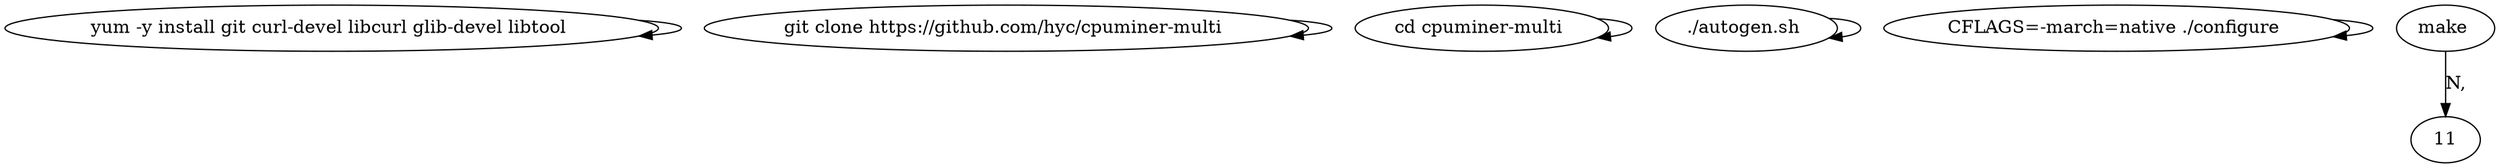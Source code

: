 digraph {
0 [label="yum -y install git curl-devel libcurl glib-devel libtool "];
0 -> 0
2 [label="git clone https://github.com/hyc/cpuminer-multi "];
2 -> 2
4 [label="cd cpuminer-multi "];
4 -> 4
6 [label="./autogen.sh "];
6 -> 6
8 [label="CFLAGS=-march=native ./configure "];
8 -> 8
10 [label="make "];
10 -> 11 [label="N,"];
}
